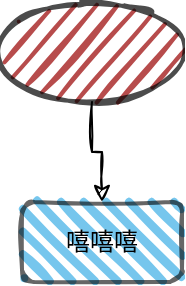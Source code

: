 <mxfile version="14.7.3" type="github">
  <diagram id="O1pQsY1w89Ec_k0S8hrX" name="Page-1">
    <mxGraphModel dx="1102" dy="582" grid="1" gridSize="10" guides="1" tooltips="1" connect="1" arrows="1" fold="1" page="1" pageScale="1" pageWidth="827" pageHeight="1169" math="0" shadow="0">
      <root>
        <mxCell id="0" />
        <mxCell id="1" parent="0" />
        <mxCell id="S7XpwNcynMoJnfxHxaHq-4" value="" style="edgeStyle=orthogonalEdgeStyle;rounded=0;orthogonalLoop=1;jettySize=auto;html=1;" edge="1" parent="1" source="S7XpwNcynMoJnfxHxaHq-2">
          <mxGeometry relative="1" as="geometry">
            <mxPoint x="280" y="190" as="targetPoint" />
          </mxGeometry>
        </mxCell>
        <mxCell id="S7XpwNcynMoJnfxHxaHq-7" style="edgeStyle=orthogonalEdgeStyle;rounded=0;orthogonalLoop=1;jettySize=auto;html=1;exitX=0.5;exitY=1;exitDx=0;exitDy=0;entryX=0.5;entryY=0;entryDx=0;entryDy=0;sketch=1;shadow=0;" edge="1" parent="1" source="S7XpwNcynMoJnfxHxaHq-5" target="S7XpwNcynMoJnfxHxaHq-6">
          <mxGeometry relative="1" as="geometry" />
        </mxCell>
        <mxCell id="S7XpwNcynMoJnfxHxaHq-5" value="" style="ellipse;whiteSpace=wrap;html=1;strokeWidth=2;fillWeight=2;hachureGap=8;fillColor=#990000;fillStyle=dots;sketch=1;opacity=70;" vertex="1" parent="1">
          <mxGeometry x="75" y="190" width="90" height="50" as="geometry" />
        </mxCell>
        <mxCell id="S7XpwNcynMoJnfxHxaHq-6" value="嘻嘻嘻" style="rounded=1;whiteSpace=wrap;html=1;strokeWidth=2;fillWeight=4;hachureGap=8;hachureAngle=45;fillColor=#1ba1e2;sketch=1;opacity=60;" vertex="1" parent="1">
          <mxGeometry x="85" y="290" width="80" height="40" as="geometry" />
        </mxCell>
      </root>
    </mxGraphModel>
  </diagram>
</mxfile>
